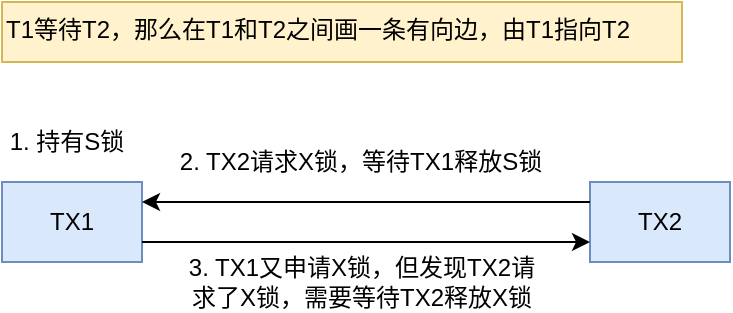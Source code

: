 <mxfile version="12.1.1" type="github" pages="1"><diagram id="bbq0onfnw6AS64jcGTGe" name="Page-1"><mxGraphModel dx="1406" dy="788" grid="1" gridSize="10" guides="1" tooltips="1" connect="1" arrows="1" fold="1" page="1" pageScale="1" pageWidth="827" pageHeight="1169" math="0" shadow="0"><root><mxCell id="0"/><mxCell id="1" parent="0"/><mxCell id="2-xCKsg2bwwKozsJuNKl-1" value="" style="rounded=0;whiteSpace=wrap;html=1;fillColor=#dae8fc;strokeColor=#6c8ebf;" vertex="1" parent="1"><mxGeometry x="240" y="190" width="70" height="40" as="geometry"/></mxCell><mxCell id="2-xCKsg2bwwKozsJuNKl-2" value="TX1" style="text;html=1;strokeColor=none;fillColor=none;align=center;verticalAlign=middle;whiteSpace=wrap;rounded=0;" vertex="1" parent="1"><mxGeometry x="255" y="200" width="40" height="20" as="geometry"/></mxCell><mxCell id="2-xCKsg2bwwKozsJuNKl-4" value="" style="rounded=0;whiteSpace=wrap;html=1;fillColor=#dae8fc;strokeColor=#6c8ebf;" vertex="1" parent="1"><mxGeometry x="534" y="190" width="70" height="40" as="geometry"/></mxCell><mxCell id="2-xCKsg2bwwKozsJuNKl-5" value="TX2" style="text;html=1;strokeColor=none;fillColor=none;align=center;verticalAlign=middle;whiteSpace=wrap;rounded=0;" vertex="1" parent="1"><mxGeometry x="549" y="200" width="40" height="20" as="geometry"/></mxCell><mxCell id="2-xCKsg2bwwKozsJuNKl-7" value="" style="endArrow=classic;html=1;exitX=0;exitY=0.25;exitDx=0;exitDy=0;entryX=1;entryY=0.25;entryDx=0;entryDy=0;" edge="1" parent="1" source="2-xCKsg2bwwKozsJuNKl-4" target="2-xCKsg2bwwKozsJuNKl-1"><mxGeometry width="50" height="50" relative="1" as="geometry"><mxPoint x="280" y="380" as="sourcePoint"/><mxPoint x="330" y="330" as="targetPoint"/></mxGeometry></mxCell><mxCell id="2-xCKsg2bwwKozsJuNKl-9" value="1. 持有S锁" style="text;html=1;strokeColor=none;fillColor=none;align=center;verticalAlign=middle;whiteSpace=wrap;rounded=0;" vertex="1" parent="1"><mxGeometry x="240" y="160" width="65" height="20" as="geometry"/></mxCell><mxCell id="2-xCKsg2bwwKozsJuNKl-10" value="2. TX2请求X锁，等待TX1释放S锁" style="text;html=1;strokeColor=none;fillColor=none;align=center;verticalAlign=middle;whiteSpace=wrap;rounded=0;" vertex="1" parent="1"><mxGeometry x="296" y="170" width="247" height="20" as="geometry"/></mxCell><mxCell id="2-xCKsg2bwwKozsJuNKl-11" value="T1等待T2，那么在T1和T2之间画一条有向边，由T1指向T2" style="text;html=1;fillColor=#fff2cc;strokeColor=#d6b656;" vertex="1" parent="1"><mxGeometry x="240" y="100" width="340" height="30" as="geometry"/></mxCell><mxCell id="2-xCKsg2bwwKozsJuNKl-14" value="" style="endArrow=classic;html=1;exitX=1;exitY=0.75;exitDx=0;exitDy=0;entryX=0;entryY=0.75;entryDx=0;entryDy=0;" edge="1" parent="1" source="2-xCKsg2bwwKozsJuNKl-1" target="2-xCKsg2bwwKozsJuNKl-4"><mxGeometry width="50" height="50" relative="1" as="geometry"><mxPoint x="320" y="390" as="sourcePoint"/><mxPoint x="370" y="340" as="targetPoint"/></mxGeometry></mxCell><mxCell id="2-xCKsg2bwwKozsJuNKl-15" value="3. TX1又申请X锁，但发现TX2请求了X锁，需要等待TX2释放X锁" style="text;html=1;strokeColor=none;fillColor=none;align=center;verticalAlign=middle;whiteSpace=wrap;rounded=0;" vertex="1" parent="1"><mxGeometry x="330" y="230" width="180" height="20" as="geometry"/></mxCell></root></mxGraphModel></diagram></mxfile>